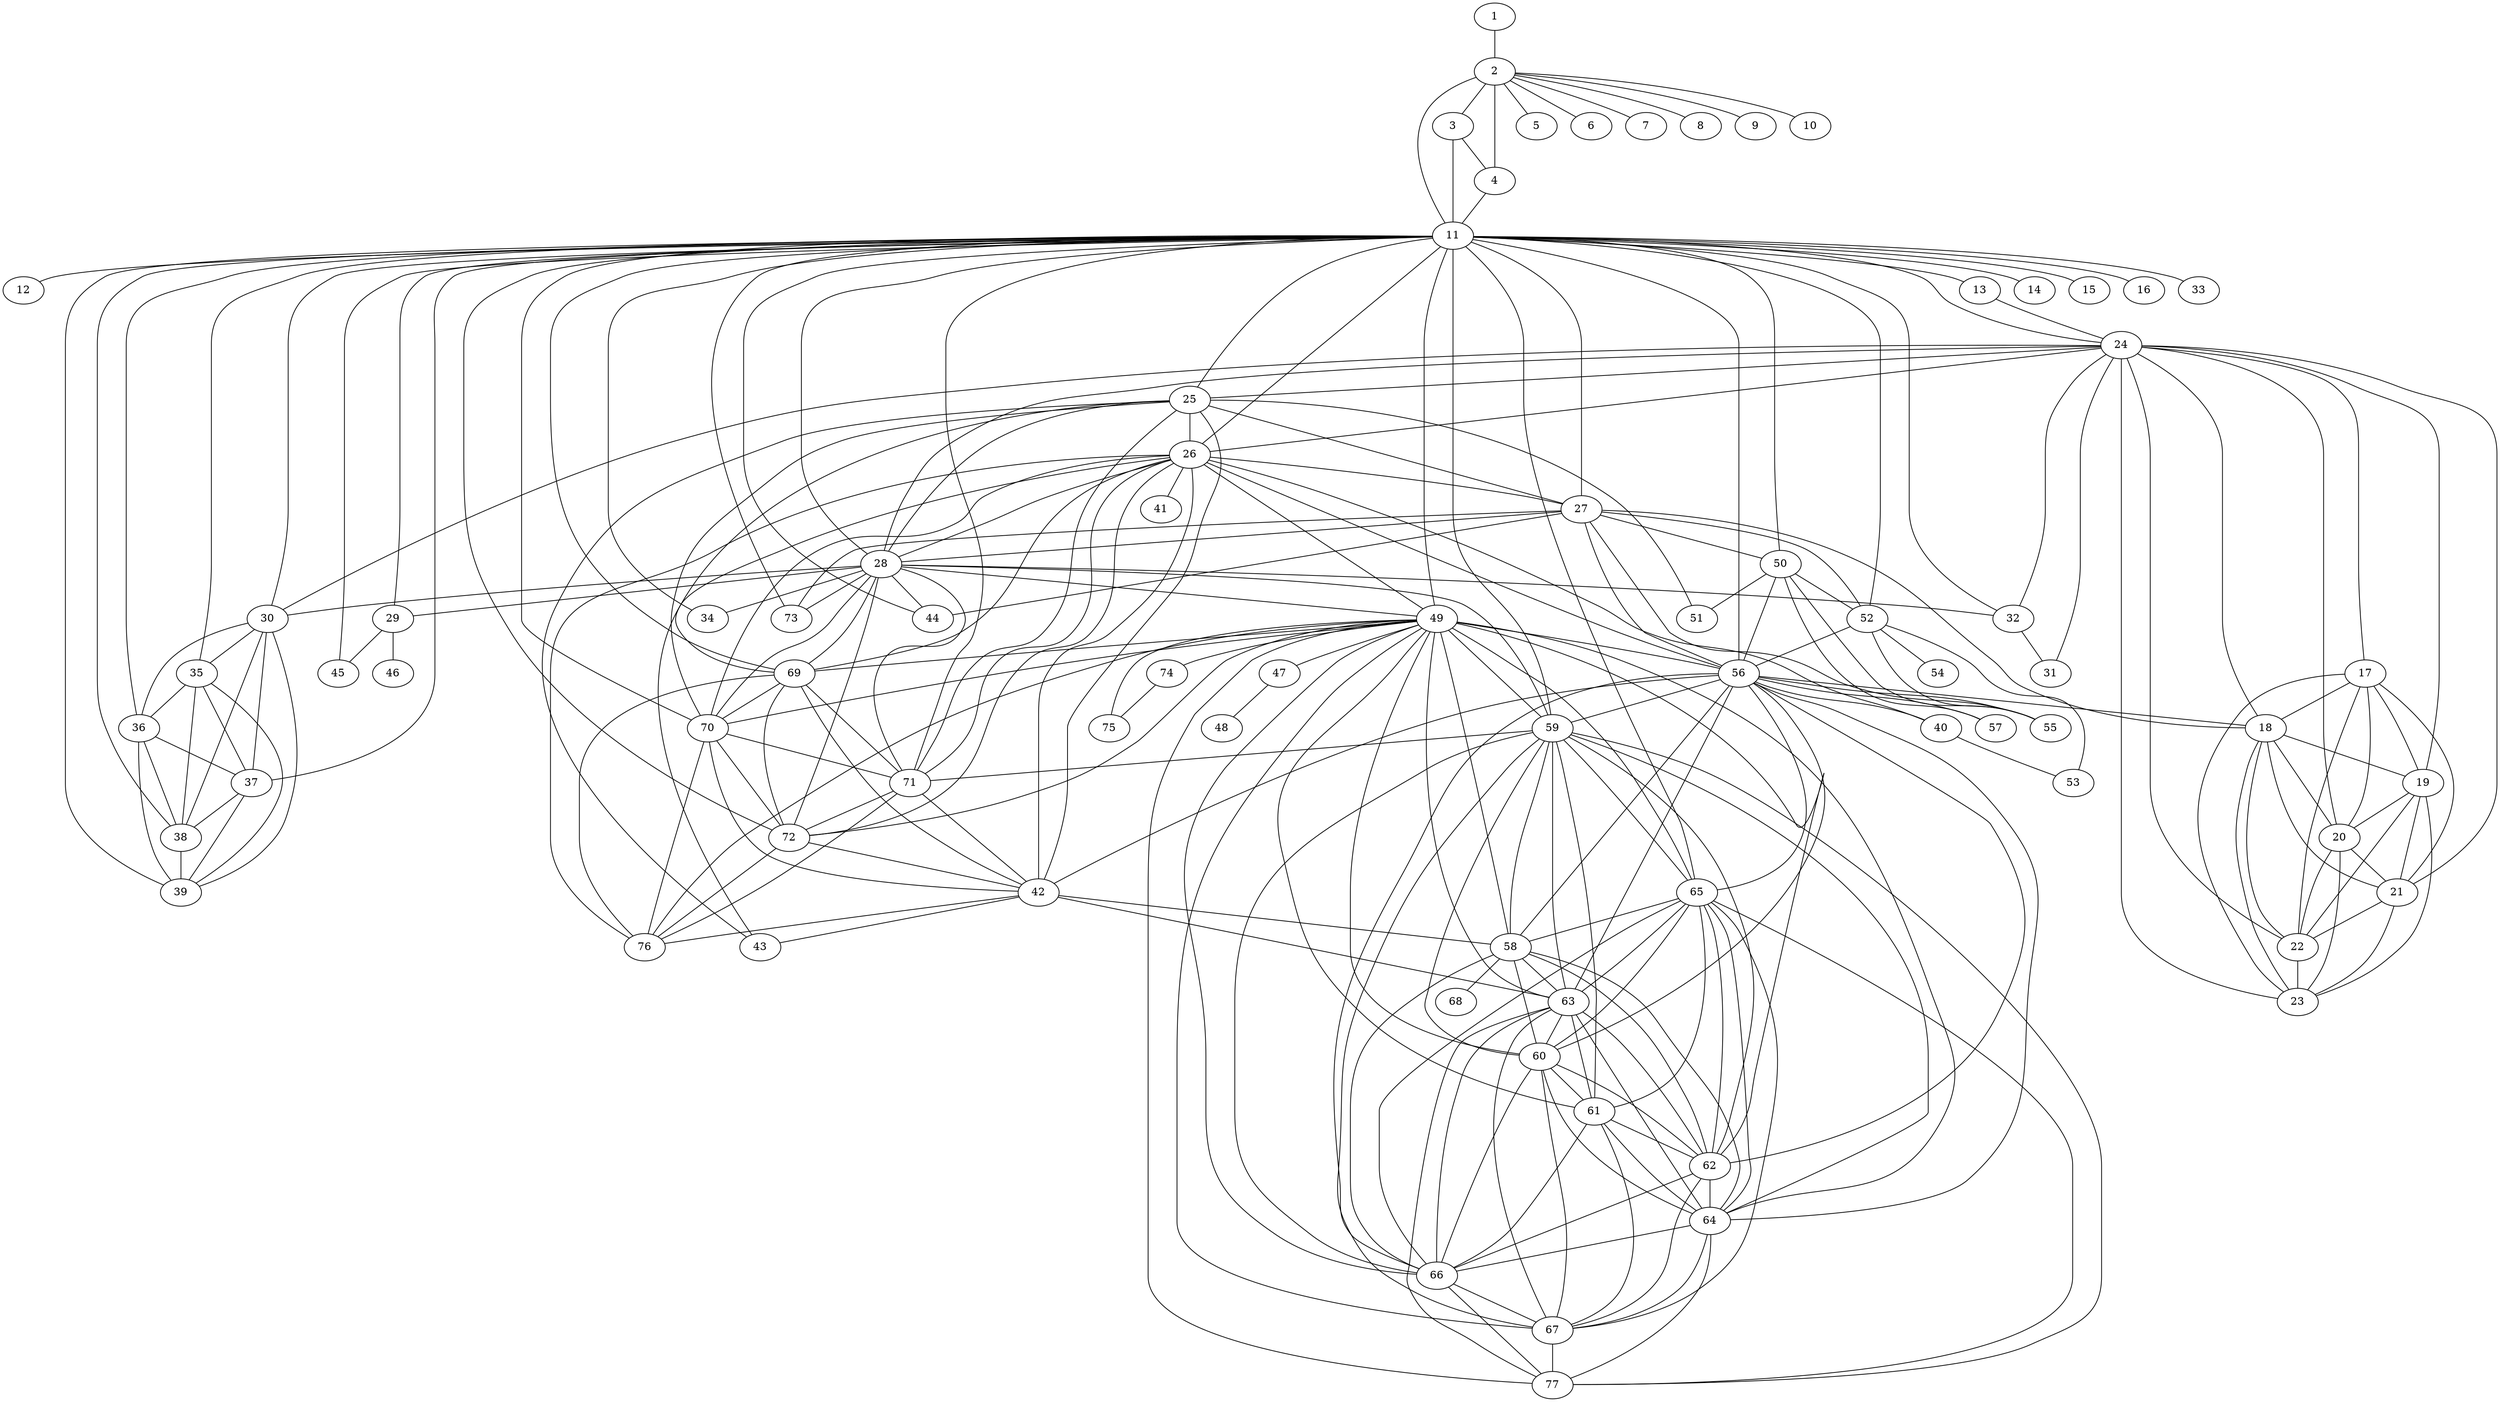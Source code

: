 strict graph  {
1;
2;
3;
4;
5;
6;
7;
8;
9;
10;
11;
12;
13;
14;
15;
16;
24;
25;
26;
27;
28;
29;
30;
32;
33;
34;
35;
36;
37;
38;
39;
44;
45;
49;
50;
52;
56;
59;
65;
69;
70;
71;
72;
73;
17;
18;
19;
20;
21;
22;
23;
31;
42;
43;
51;
40;
41;
76;
55;
46;
53;
58;
63;
47;
48;
60;
61;
62;
64;
66;
67;
74;
75;
77;
57;
54;
68;
1 -- 2  [weight=1];
2 -- 3  [weight=8];
2 -- 4  [weight=10];
2 -- 5  [weight=1];
2 -- 6  [weight=1];
2 -- 7  [weight=1];
2 -- 8  [weight=1];
2 -- 9  [weight=2];
2 -- 10  [weight=1];
2 -- 11  [weight=5];
3 -- 4  [weight=6];
3 -- 11  [weight=3];
4 -- 11  [weight=3];
11 -- 12  [weight=1];
11 -- 13  [weight=1];
11 -- 14  [weight=1];
11 -- 15  [weight=1];
11 -- 16  [weight=1];
11 -- 24  [weight=9];
11 -- 25  [weight=7];
11 -- 26  [weight=12];
11 -- 27  [weight=31];
11 -- 28  [weight=17];
11 -- 29  [weight=8];
11 -- 30  [weight=2];
11 -- 32  [weight=3];
11 -- 33  [weight=1];
11 -- 34  [weight=2];
11 -- 35  [weight=3];
11 -- 36  [weight=3];
11 -- 37  [weight=2];
11 -- 38  [weight=2];
11 -- 39  [weight=2];
11 -- 44  [weight=3];
11 -- 45  [weight=1];
11 -- 49  [weight=1];
11 -- 50  [weight=2];
11 -- 52  [weight=2];
11 -- 56  [weight=19];
11 -- 59  [weight=4];
11 -- 65  [weight=1];
11 -- 69  [weight=1];
11 -- 70  [weight=1];
11 -- 71  [weight=1];
11 -- 72  [weight=1];
11 -- 73  [weight=1];
13 -- 24  [weight=2];
24 -- 17  [weight=3];
24 -- 18  [weight=3];
24 -- 19  [weight=3];
24 -- 20  [weight=3];
24 -- 21  [weight=4];
24 -- 22  [weight=4];
24 -- 23  [weight=4];
24 -- 25  [weight=2];
24 -- 26  [weight=1];
24 -- 28  [weight=5];
24 -- 30  [weight=1];
24 -- 31  [weight=1];
24 -- 32  [weight=2];
25 -- 26  [weight=13];
25 -- 27  [weight=4];
25 -- 28  [weight=1];
25 -- 42  [weight=2];
25 -- 43  [weight=1];
25 -- 51  [weight=1];
25 -- 69  [weight=1];
25 -- 70  [weight=1];
25 -- 71  [weight=1];
26 -- 27  [weight=1];
26 -- 28  [weight=5];
26 -- 40  [weight=1];
26 -- 41  [weight=1];
26 -- 42  [weight=3];
26 -- 43  [weight=2];
26 -- 49  [weight=1];
26 -- 56  [weight=2];
26 -- 69  [weight=5];
26 -- 70  [weight=6];
26 -- 71  [weight=4];
26 -- 72  [weight=1];
26 -- 76  [weight=3];
27 -- 18  [weight=1];
27 -- 28  [weight=1];
27 -- 44  [weight=1];
27 -- 50  [weight=3];
27 -- 52  [weight=2];
27 -- 55  [weight=1];
27 -- 56  [weight=21];
27 -- 73  [weight=2];
28 -- 29  [weight=1];
28 -- 30  [weight=1];
28 -- 32  [weight=1];
28 -- 34  [weight=1];
28 -- 44  [weight=1];
28 -- 49  [weight=1];
28 -- 59  [weight=6];
28 -- 69  [weight=1];
28 -- 70  [weight=2];
28 -- 71  [weight=1];
28 -- 72  [weight=1];
28 -- 73  [weight=1];
29 -- 45  [weight=3];
29 -- 46  [weight=2];
30 -- 35  [weight=2];
30 -- 36  [weight=2];
30 -- 37  [weight=1];
30 -- 38  [weight=1];
30 -- 39  [weight=1];
32 -- 31  [weight=2];
35 -- 36  [weight=3];
35 -- 37  [weight=2];
35 -- 38  [weight=2];
35 -- 39  [weight=2];
36 -- 37  [weight=2];
36 -- 38  [weight=2];
36 -- 39  [weight=2];
37 -- 38  [weight=2];
37 -- 39  [weight=2];
38 -- 39  [weight=2];
49 -- 47  [weight=2];
49 -- 56  [weight=4];
49 -- 58  [weight=1];
49 -- 59  [weight=7];
49 -- 60  [weight=6];
49 -- 61  [weight=1];
49 -- 62  [weight=2];
49 -- 63  [weight=7];
49 -- 64  [weight=5];
49 -- 65  [weight=5];
49 -- 66  [weight=3];
49 -- 67  [weight=1];
49 -- 69  [weight=1];
49 -- 70  [weight=1];
49 -- 72  [weight=1];
49 -- 74  [weight=2];
49 -- 75  [weight=2];
49 -- 76  [weight=1];
49 -- 77  [weight=1];
50 -- 51  [weight=1];
50 -- 52  [weight=9];
50 -- 55  [weight=1];
50 -- 56  [weight=12];
50 -- 57  [weight=1];
52 -- 53  [weight=1];
52 -- 54  [weight=1];
52 -- 55  [weight=2];
52 -- 56  [weight=6];
56 -- 18  [weight=1];
56 -- 40  [weight=1];
56 -- 42  [weight=5];
56 -- 55  [weight=1];
56 -- 57  [weight=1];
56 -- 58  [weight=1];
56 -- 59  [weight=7];
56 -- 60  [weight=5];
56 -- 62  [weight=1];
56 -- 63  [weight=9];
56 -- 64  [weight=1];
56 -- 65  [weight=5];
56 -- 66  [weight=2];
59 -- 58  [weight=1];
59 -- 60  [weight=15];
59 -- 61  [weight=4];
59 -- 62  [weight=6];
59 -- 63  [weight=17];
59 -- 64  [weight=4];
59 -- 65  [weight=10];
59 -- 66  [weight=5];
59 -- 67  [weight=3];
59 -- 71  [weight=1];
59 -- 77  [weight=1];
65 -- 58  [weight=1];
65 -- 60  [weight=9];
65 -- 61  [weight=2];
65 -- 62  [weight=6];
65 -- 63  [weight=12];
65 -- 64  [weight=4];
65 -- 66  [weight=7];
65 -- 67  [weight=3];
65 -- 77  [weight=1];
69 -- 42  [weight=1];
69 -- 70  [weight=6];
69 -- 71  [weight=4];
69 -- 72  [weight=2];
69 -- 76  [weight=3];
70 -- 42  [weight=1];
70 -- 71  [weight=4];
70 -- 72  [weight=2];
70 -- 76  [weight=3];
71 -- 42  [weight=1];
71 -- 72  [weight=2];
71 -- 76  [weight=1];
72 -- 42  [weight=1];
72 -- 76  [weight=1];
17 -- 18  [weight=4];
17 -- 19  [weight=4];
17 -- 20  [weight=4];
17 -- 21  [weight=3];
17 -- 22  [weight=3];
17 -- 23  [weight=3];
18 -- 19  [weight=4];
18 -- 20  [weight=4];
18 -- 21  [weight=3];
18 -- 22  [weight=3];
18 -- 23  [weight=3];
19 -- 20  [weight=4];
19 -- 21  [weight=3];
19 -- 22  [weight=3];
19 -- 23  [weight=3];
20 -- 21  [weight=4];
20 -- 22  [weight=3];
20 -- 23  [weight=3];
21 -- 22  [weight=5];
21 -- 23  [weight=4];
22 -- 23  [weight=4];
42 -- 43  [weight=2];
42 -- 58  [weight=1];
42 -- 63  [weight=1];
42 -- 76  [weight=1];
40 -- 53  [weight=1];
58 -- 60  [weight=2];
58 -- 62  [weight=1];
58 -- 63  [weight=2];
58 -- 64  [weight=2];
58 -- 66  [weight=1];
58 -- 68  [weight=3];
63 -- 60  [weight=13];
63 -- 61  [weight=3];
63 -- 62  [weight=6];
63 -- 64  [weight=6];
63 -- 66  [weight=5];
63 -- 67  [weight=2];
63 -- 77  [weight=1];
47 -- 48  [weight=1];
60 -- 61  [weight=2];
60 -- 62  [weight=5];
60 -- 64  [weight=5];
60 -- 66  [weight=5];
60 -- 67  [weight=1];
61 -- 62  [weight=2];
61 -- 64  [weight=2];
61 -- 66  [weight=2];
61 -- 67  [weight=1];
62 -- 64  [weight=3];
62 -- 66  [weight=5];
62 -- 67  [weight=1];
64 -- 66  [weight=5];
64 -- 67  [weight=1];
64 -- 77  [weight=1];
66 -- 67  [weight=2];
66 -- 77  [weight=1];
67 -- 77  [weight=1];
74 -- 75  [weight=3];
}
